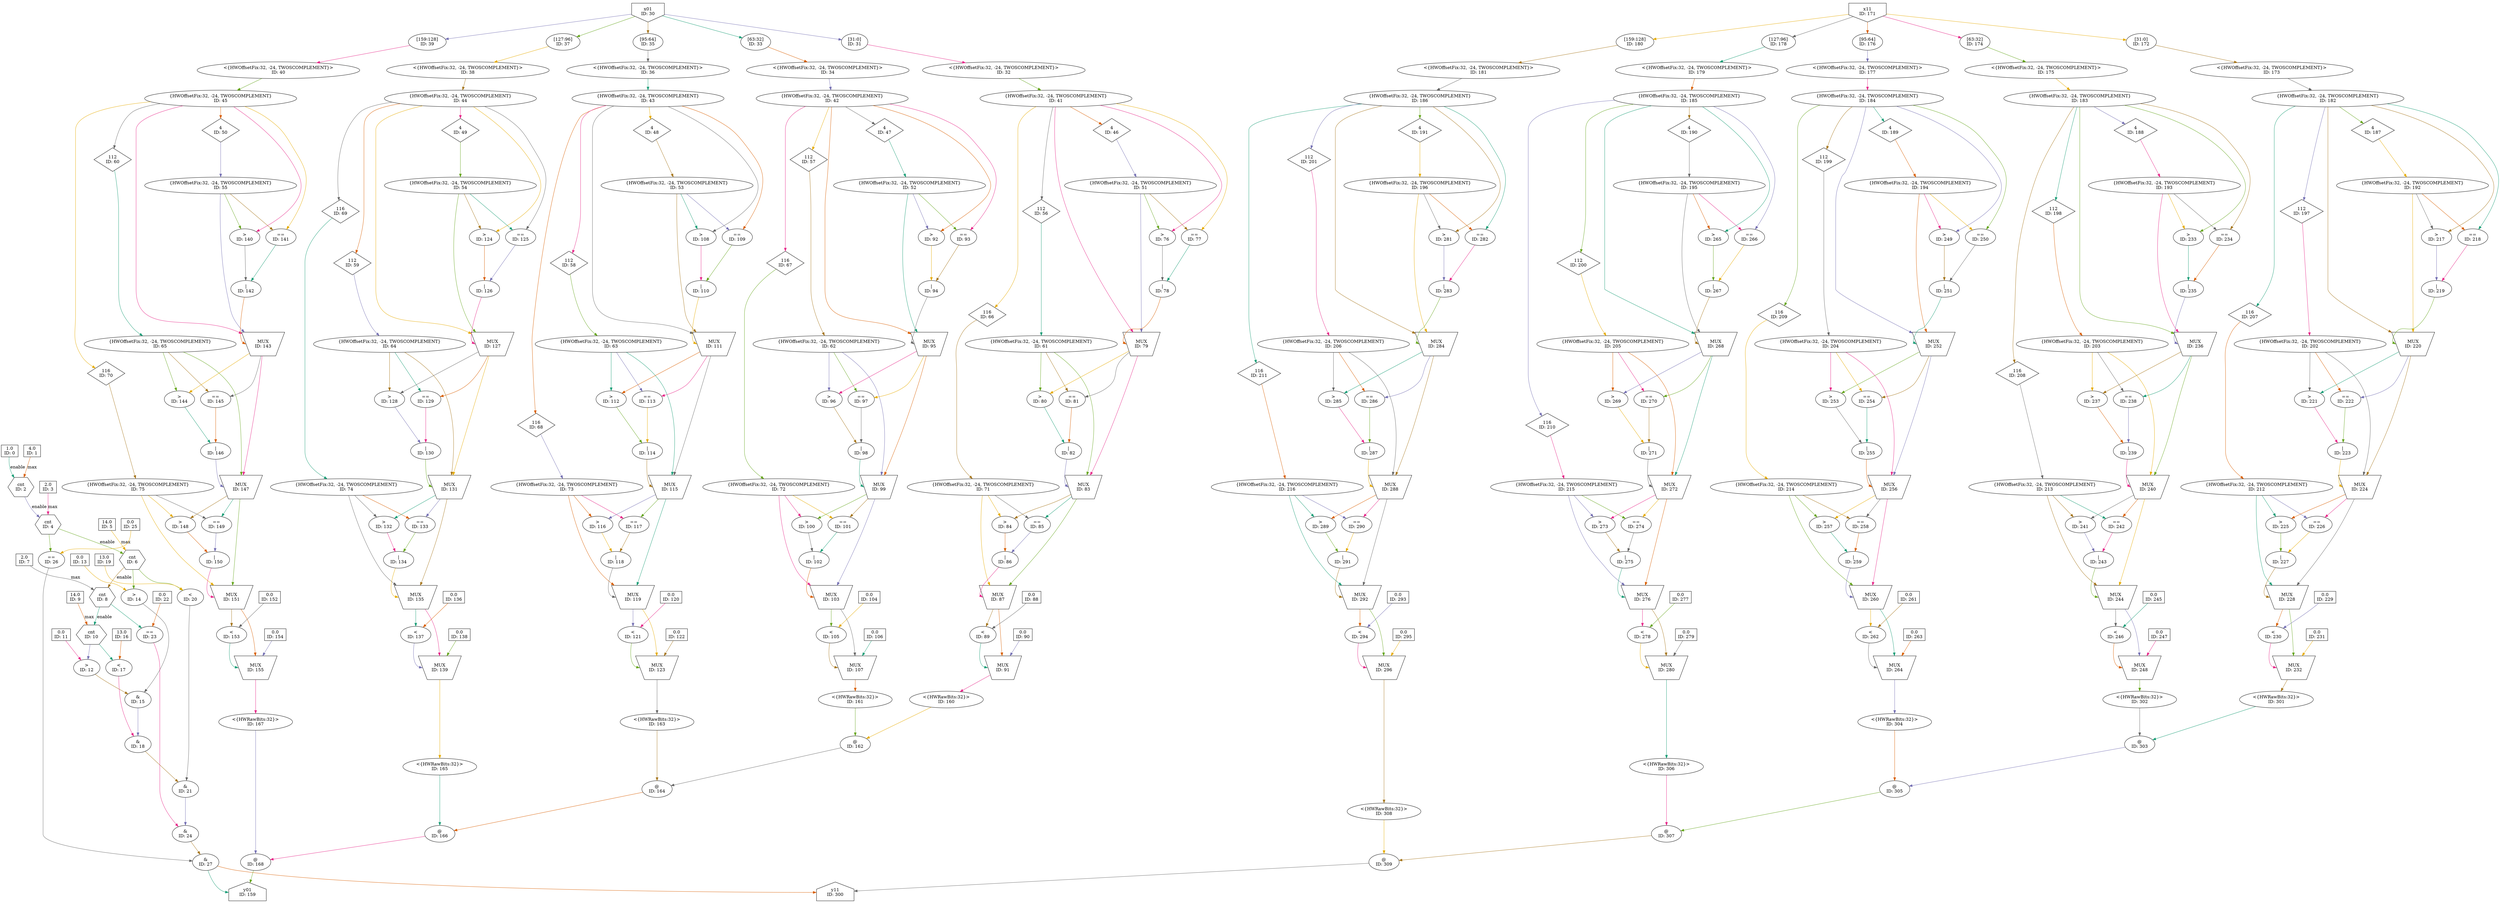 digraph maxpooling00_original{
	NodeConstantDouble0 [shape=box, label="1.0\nID: 0"];
	NodeConstantDouble1 [shape=box, label="4.0\nID: 1"];
	NodeCounterV12 [shape=hexagon, label="cnt\nID: 2"];
	NodeConstantDouble3 [shape=box, label="2.0\nID: 3"];
	NodeCounterV14 [shape=hexagon, label="cnt\nID: 4"];
	NodeConstantDouble5 [shape=box, label="14.0\nID: 5"];
	NodeCounterV16 [shape=hexagon, label="cnt\nID: 6"];
	NodeConstantDouble7 [shape=box, label="2.0\nID: 7"];
	NodeCounterV18 [shape=hexagon, label="cnt\nID: 8"];
	NodeConstantDouble9 [shape=box, label="14.0\nID: 9"];
	NodeCounterV110 [shape=hexagon, label="cnt\nID: 10"];
	NodeConstantDouble11 [shape=box, label="0.0\nID: 11"];
	NodeGt12 [label=">\nID: 12"];
	NodeConstantDouble13 [shape=box, label="0.0\nID: 13"];
	NodeGt14 [label=">\nID: 14"];
	NodeAnd15 [label="&\nID: 15"];
	NodeConstantDouble16 [shape=box, label="13.0\nID: 16"];
	NodeLt17 [label="<\nID: 17"];
	NodeAnd18 [label="&\nID: 18"];
	NodeConstantDouble19 [shape=box, label="13.0\nID: 19"];
	NodeLt20 [label="<\nID: 20"];
	NodeAnd21 [label="&\nID: 21"];
	NodeConstantDouble22 [shape=box, label="0.0\nID: 22"];
	NodeEq23 [label="==\nID: 23"];
	NodeAnd24 [label="&\nID: 24"];
	NodeConstantDouble25 [shape=box, label="0.0\nID: 25"];
	NodeEq26 [label="==\nID: 26"];
	NodeAnd27 [label="&\nID: 27"];
	NodeInput30 [shape=invhouse, label="x01\nID: 30"];
	NodeSlice39 [label="[159:128]\nID: 39"];
	NodeReinterpret40 [label="<{HWOffsetFix:32, -24, TWOSCOMPLEMENT}>\nID: 40"];
	NodeCast45 [label="{HWOffsetFix:32, -24, TWOSCOMPLEMENT}\nID: 45"];
	NodeStreamOffset70 [shape=diamond, label="116\nID: 70"];
	NodeCast75 [label="{HWOffsetFix:32, -24, TWOSCOMPLEMENT}\nID: 75"];
	NodeStreamOffset60 [shape=diamond, label="112\nID: 60"];
	NodeCast65 [label="{HWOffsetFix:32, -24, TWOSCOMPLEMENT}\nID: 65"];
	NodeStreamOffset50 [shape=diamond, label="4\nID: 50"];
	NodeCast55 [label="{HWOffsetFix:32, -24, TWOSCOMPLEMENT}\nID: 55"];
	NodeGt140 [label=">\nID: 140"];
	NodeEq141 [label="==\nID: 141"];
	NodeOr142 [label="|\nID: 142"];
	NodeMux143 [shape=invtrapezium, label="MUX\nID: 143", height=0.5];
	NodeGt144 [label=">\nID: 144"];
	NodeEq145 [label="==\nID: 145"];
	NodeOr146 [label="|\nID: 146"];
	NodeMux147 [shape=invtrapezium, label="MUX\nID: 147", height=0.5];
	NodeGt148 [label=">\nID: 148"];
	NodeEq149 [label="==\nID: 149"];
	NodeOr150 [label="|\nID: 150"];
	NodeMux151 [shape=invtrapezium, label="MUX\nID: 151", height=0.5];
	NodeConstantDouble152 [shape=box, label="0.0\nID: 152"];
	NodeLt153 [label="<\nID: 153"];
	NodeConstantDouble154 [shape=box, label="0.0\nID: 154"];
	NodeMux155 [shape=invtrapezium, label="MUX\nID: 155", height=0.5];
	NodeReinterpret167 [label="<{HWRawBits:32}>\nID: 167"];
	NodeSlice37 [label="[127:96]\nID: 37"];
	NodeReinterpret38 [label="<{HWOffsetFix:32, -24, TWOSCOMPLEMENT}>\nID: 38"];
	NodeCast44 [label="{HWOffsetFix:32, -24, TWOSCOMPLEMENT}\nID: 44"];
	NodeStreamOffset69 [shape=diamond, label="116\nID: 69"];
	NodeCast74 [label="{HWOffsetFix:32, -24, TWOSCOMPLEMENT}\nID: 74"];
	NodeStreamOffset59 [shape=diamond, label="112\nID: 59"];
	NodeCast64 [label="{HWOffsetFix:32, -24, TWOSCOMPLEMENT}\nID: 64"];
	NodeStreamOffset49 [shape=diamond, label="4\nID: 49"];
	NodeCast54 [label="{HWOffsetFix:32, -24, TWOSCOMPLEMENT}\nID: 54"];
	NodeGt124 [label=">\nID: 124"];
	NodeEq125 [label="==\nID: 125"];
	NodeOr126 [label="|\nID: 126"];
	NodeMux127 [shape=invtrapezium, label="MUX\nID: 127", height=0.5];
	NodeGt128 [label=">\nID: 128"];
	NodeEq129 [label="==\nID: 129"];
	NodeOr130 [label="|\nID: 130"];
	NodeMux131 [shape=invtrapezium, label="MUX\nID: 131", height=0.5];
	NodeGt132 [label=">\nID: 132"];
	NodeEq133 [label="==\nID: 133"];
	NodeOr134 [label="|\nID: 134"];
	NodeMux135 [shape=invtrapezium, label="MUX\nID: 135", height=0.5];
	NodeConstantDouble136 [shape=box, label="0.0\nID: 136"];
	NodeLt137 [label="<\nID: 137"];
	NodeConstantDouble138 [shape=box, label="0.0\nID: 138"];
	NodeMux139 [shape=invtrapezium, label="MUX\nID: 139", height=0.5];
	NodeReinterpret165 [label="<{HWRawBits:32}>\nID: 165"];
	NodeSlice35 [label="[95:64]\nID: 35"];
	NodeReinterpret36 [label="<{HWOffsetFix:32, -24, TWOSCOMPLEMENT}>\nID: 36"];
	NodeCast43 [label="{HWOffsetFix:32, -24, TWOSCOMPLEMENT}\nID: 43"];
	NodeStreamOffset68 [shape=diamond, label="116\nID: 68"];
	NodeCast73 [label="{HWOffsetFix:32, -24, TWOSCOMPLEMENT}\nID: 73"];
	NodeStreamOffset58 [shape=diamond, label="112\nID: 58"];
	NodeCast63 [label="{HWOffsetFix:32, -24, TWOSCOMPLEMENT}\nID: 63"];
	NodeStreamOffset48 [shape=diamond, label="4\nID: 48"];
	NodeCast53 [label="{HWOffsetFix:32, -24, TWOSCOMPLEMENT}\nID: 53"];
	NodeGt108 [label=">\nID: 108"];
	NodeEq109 [label="==\nID: 109"];
	NodeOr110 [label="|\nID: 110"];
	NodeMux111 [shape=invtrapezium, label="MUX\nID: 111", height=0.5];
	NodeGt112 [label=">\nID: 112"];
	NodeEq113 [label="==\nID: 113"];
	NodeOr114 [label="|\nID: 114"];
	NodeMux115 [shape=invtrapezium, label="MUX\nID: 115", height=0.5];
	NodeGt116 [label=">\nID: 116"];
	NodeEq117 [label="==\nID: 117"];
	NodeOr118 [label="|\nID: 118"];
	NodeMux119 [shape=invtrapezium, label="MUX\nID: 119", height=0.5];
	NodeConstantDouble120 [shape=box, label="0.0\nID: 120"];
	NodeLt121 [label="<\nID: 121"];
	NodeConstantDouble122 [shape=box, label="0.0\nID: 122"];
	NodeMux123 [shape=invtrapezium, label="MUX\nID: 123", height=0.5];
	NodeReinterpret163 [label="<{HWRawBits:32}>\nID: 163"];
	NodeSlice33 [label="[63:32]\nID: 33"];
	NodeReinterpret34 [label="<{HWOffsetFix:32, -24, TWOSCOMPLEMENT}>\nID: 34"];
	NodeCast42 [label="{HWOffsetFix:32, -24, TWOSCOMPLEMENT}\nID: 42"];
	NodeStreamOffset67 [shape=diamond, label="116\nID: 67"];
	NodeCast72 [label="{HWOffsetFix:32, -24, TWOSCOMPLEMENT}\nID: 72"];
	NodeStreamOffset57 [shape=diamond, label="112\nID: 57"];
	NodeCast62 [label="{HWOffsetFix:32, -24, TWOSCOMPLEMENT}\nID: 62"];
	NodeStreamOffset47 [shape=diamond, label="4\nID: 47"];
	NodeCast52 [label="{HWOffsetFix:32, -24, TWOSCOMPLEMENT}\nID: 52"];
	NodeGt92 [label=">\nID: 92"];
	NodeEq93 [label="==\nID: 93"];
	NodeOr94 [label="|\nID: 94"];
	NodeMux95 [shape=invtrapezium, label="MUX\nID: 95", height=0.5];
	NodeGt96 [label=">\nID: 96"];
	NodeEq97 [label="==\nID: 97"];
	NodeOr98 [label="|\nID: 98"];
	NodeMux99 [shape=invtrapezium, label="MUX\nID: 99", height=0.5];
	NodeGt100 [label=">\nID: 100"];
	NodeEq101 [label="==\nID: 101"];
	NodeOr102 [label="|\nID: 102"];
	NodeMux103 [shape=invtrapezium, label="MUX\nID: 103", height=0.5];
	NodeConstantDouble104 [shape=box, label="0.0\nID: 104"];
	NodeLt105 [label="<\nID: 105"];
	NodeConstantDouble106 [shape=box, label="0.0\nID: 106"];
	NodeMux107 [shape=invtrapezium, label="MUX\nID: 107", height=0.5];
	NodeReinterpret161 [label="<{HWRawBits:32}>\nID: 161"];
	NodeSlice31 [label="[31:0]\nID: 31"];
	NodeReinterpret32 [label="<{HWOffsetFix:32, -24, TWOSCOMPLEMENT}>\nID: 32"];
	NodeCast41 [label="{HWOffsetFix:32, -24, TWOSCOMPLEMENT}\nID: 41"];
	NodeStreamOffset66 [shape=diamond, label="116\nID: 66"];
	NodeCast71 [label="{HWOffsetFix:32, -24, TWOSCOMPLEMENT}\nID: 71"];
	NodeStreamOffset56 [shape=diamond, label="112\nID: 56"];
	NodeCast61 [label="{HWOffsetFix:32, -24, TWOSCOMPLEMENT}\nID: 61"];
	NodeStreamOffset46 [shape=diamond, label="4\nID: 46"];
	NodeCast51 [label="{HWOffsetFix:32, -24, TWOSCOMPLEMENT}\nID: 51"];
	NodeGt76 [label=">\nID: 76"];
	NodeEq77 [label="==\nID: 77"];
	NodeOr78 [label="|\nID: 78"];
	NodeMux79 [shape=invtrapezium, label="MUX\nID: 79", height=0.5];
	NodeGt80 [label=">\nID: 80"];
	NodeEq81 [label="==\nID: 81"];
	NodeOr82 [label="|\nID: 82"];
	NodeMux83 [shape=invtrapezium, label="MUX\nID: 83", height=0.5];
	NodeGt84 [label=">\nID: 84"];
	NodeEq85 [label="==\nID: 85"];
	NodeOr86 [label="|\nID: 86"];
	NodeMux87 [shape=invtrapezium, label="MUX\nID: 87", height=0.5];
	NodeConstantDouble88 [shape=box, label="0.0\nID: 88"];
	NodeLt89 [label="<\nID: 89"];
	NodeConstantDouble90 [shape=box, label="0.0\nID: 90"];
	NodeMux91 [shape=invtrapezium, label="MUX\nID: 91", height=0.5];
	NodeReinterpret160 [label="<{HWRawBits:32}>\nID: 160"];
	NodeCat162 [label="@\nID: 162"];
	NodeCat164 [label="@\nID: 164"];
	NodeCat166 [label="@\nID: 166"];
	NodeCat168 [label="@\nID: 168"];
	NodeOutput159 [shape=house, label="y01\nID: 159"];
	NodeInput171 [shape=invhouse, label="x11\nID: 171"];
	NodeSlice180 [label="[159:128]\nID: 180"];
	NodeReinterpret181 [label="<{HWOffsetFix:32, -24, TWOSCOMPLEMENT}>\nID: 181"];
	NodeCast186 [label="{HWOffsetFix:32, -24, TWOSCOMPLEMENT}\nID: 186"];
	NodeStreamOffset211 [shape=diamond, label="116\nID: 211"];
	NodeCast216 [label="{HWOffsetFix:32, -24, TWOSCOMPLEMENT}\nID: 216"];
	NodeStreamOffset201 [shape=diamond, label="112\nID: 201"];
	NodeCast206 [label="{HWOffsetFix:32, -24, TWOSCOMPLEMENT}\nID: 206"];
	NodeStreamOffset191 [shape=diamond, label="4\nID: 191"];
	NodeCast196 [label="{HWOffsetFix:32, -24, TWOSCOMPLEMENT}\nID: 196"];
	NodeGt281 [label=">\nID: 281"];
	NodeEq282 [label="==\nID: 282"];
	NodeOr283 [label="|\nID: 283"];
	NodeMux284 [shape=invtrapezium, label="MUX\nID: 284", height=0.5];
	NodeGt285 [label=">\nID: 285"];
	NodeEq286 [label="==\nID: 286"];
	NodeOr287 [label="|\nID: 287"];
	NodeMux288 [shape=invtrapezium, label="MUX\nID: 288", height=0.5];
	NodeGt289 [label=">\nID: 289"];
	NodeEq290 [label="==\nID: 290"];
	NodeOr291 [label="|\nID: 291"];
	NodeMux292 [shape=invtrapezium, label="MUX\nID: 292", height=0.5];
	NodeConstantDouble293 [shape=box, label="0.0\nID: 293"];
	NodeLt294 [label="<\nID: 294"];
	NodeConstantDouble295 [shape=box, label="0.0\nID: 295"];
	NodeMux296 [shape=invtrapezium, label="MUX\nID: 296", height=0.5];
	NodeReinterpret308 [label="<{HWRawBits:32}>\nID: 308"];
	NodeSlice178 [label="[127:96]\nID: 178"];
	NodeReinterpret179 [label="<{HWOffsetFix:32, -24, TWOSCOMPLEMENT}>\nID: 179"];
	NodeCast185 [label="{HWOffsetFix:32, -24, TWOSCOMPLEMENT}\nID: 185"];
	NodeStreamOffset210 [shape=diamond, label="116\nID: 210"];
	NodeCast215 [label="{HWOffsetFix:32, -24, TWOSCOMPLEMENT}\nID: 215"];
	NodeStreamOffset200 [shape=diamond, label="112\nID: 200"];
	NodeCast205 [label="{HWOffsetFix:32, -24, TWOSCOMPLEMENT}\nID: 205"];
	NodeStreamOffset190 [shape=diamond, label="4\nID: 190"];
	NodeCast195 [label="{HWOffsetFix:32, -24, TWOSCOMPLEMENT}\nID: 195"];
	NodeGt265 [label=">\nID: 265"];
	NodeEq266 [label="==\nID: 266"];
	NodeOr267 [label="|\nID: 267"];
	NodeMux268 [shape=invtrapezium, label="MUX\nID: 268", height=0.5];
	NodeGt269 [label=">\nID: 269"];
	NodeEq270 [label="==\nID: 270"];
	NodeOr271 [label="|\nID: 271"];
	NodeMux272 [shape=invtrapezium, label="MUX\nID: 272", height=0.5];
	NodeGt273 [label=">\nID: 273"];
	NodeEq274 [label="==\nID: 274"];
	NodeOr275 [label="|\nID: 275"];
	NodeMux276 [shape=invtrapezium, label="MUX\nID: 276", height=0.5];
	NodeConstantDouble277 [shape=box, label="0.0\nID: 277"];
	NodeLt278 [label="<\nID: 278"];
	NodeConstantDouble279 [shape=box, label="0.0\nID: 279"];
	NodeMux280 [shape=invtrapezium, label="MUX\nID: 280", height=0.5];
	NodeReinterpret306 [label="<{HWRawBits:32}>\nID: 306"];
	NodeSlice176 [label="[95:64]\nID: 176"];
	NodeReinterpret177 [label="<{HWOffsetFix:32, -24, TWOSCOMPLEMENT}>\nID: 177"];
	NodeCast184 [label="{HWOffsetFix:32, -24, TWOSCOMPLEMENT}\nID: 184"];
	NodeStreamOffset209 [shape=diamond, label="116\nID: 209"];
	NodeCast214 [label="{HWOffsetFix:32, -24, TWOSCOMPLEMENT}\nID: 214"];
	NodeStreamOffset199 [shape=diamond, label="112\nID: 199"];
	NodeCast204 [label="{HWOffsetFix:32, -24, TWOSCOMPLEMENT}\nID: 204"];
	NodeStreamOffset189 [shape=diamond, label="4\nID: 189"];
	NodeCast194 [label="{HWOffsetFix:32, -24, TWOSCOMPLEMENT}\nID: 194"];
	NodeGt249 [label=">\nID: 249"];
	NodeEq250 [label="==\nID: 250"];
	NodeOr251 [label="|\nID: 251"];
	NodeMux252 [shape=invtrapezium, label="MUX\nID: 252", height=0.5];
	NodeGt253 [label=">\nID: 253"];
	NodeEq254 [label="==\nID: 254"];
	NodeOr255 [label="|\nID: 255"];
	NodeMux256 [shape=invtrapezium, label="MUX\nID: 256", height=0.5];
	NodeGt257 [label=">\nID: 257"];
	NodeEq258 [label="==\nID: 258"];
	NodeOr259 [label="|\nID: 259"];
	NodeMux260 [shape=invtrapezium, label="MUX\nID: 260", height=0.5];
	NodeConstantDouble261 [shape=box, label="0.0\nID: 261"];
	NodeLt262 [label="<\nID: 262"];
	NodeConstantDouble263 [shape=box, label="0.0\nID: 263"];
	NodeMux264 [shape=invtrapezium, label="MUX\nID: 264", height=0.5];
	NodeReinterpret304 [label="<{HWRawBits:32}>\nID: 304"];
	NodeSlice174 [label="[63:32]\nID: 174"];
	NodeReinterpret175 [label="<{HWOffsetFix:32, -24, TWOSCOMPLEMENT}>\nID: 175"];
	NodeCast183 [label="{HWOffsetFix:32, -24, TWOSCOMPLEMENT}\nID: 183"];
	NodeStreamOffset208 [shape=diamond, label="116\nID: 208"];
	NodeCast213 [label="{HWOffsetFix:32, -24, TWOSCOMPLEMENT}\nID: 213"];
	NodeStreamOffset198 [shape=diamond, label="112\nID: 198"];
	NodeCast203 [label="{HWOffsetFix:32, -24, TWOSCOMPLEMENT}\nID: 203"];
	NodeStreamOffset188 [shape=diamond, label="4\nID: 188"];
	NodeCast193 [label="{HWOffsetFix:32, -24, TWOSCOMPLEMENT}\nID: 193"];
	NodeGt233 [label=">\nID: 233"];
	NodeEq234 [label="==\nID: 234"];
	NodeOr235 [label="|\nID: 235"];
	NodeMux236 [shape=invtrapezium, label="MUX\nID: 236", height=0.5];
	NodeGt237 [label=">\nID: 237"];
	NodeEq238 [label="==\nID: 238"];
	NodeOr239 [label="|\nID: 239"];
	NodeMux240 [shape=invtrapezium, label="MUX\nID: 240", height=0.5];
	NodeGt241 [label=">\nID: 241"];
	NodeEq242 [label="==\nID: 242"];
	NodeOr243 [label="|\nID: 243"];
	NodeMux244 [shape=invtrapezium, label="MUX\nID: 244", height=0.5];
	NodeConstantDouble245 [shape=box, label="0.0\nID: 245"];
	NodeLt246 [label="<\nID: 246"];
	NodeConstantDouble247 [shape=box, label="0.0\nID: 247"];
	NodeMux248 [shape=invtrapezium, label="MUX\nID: 248", height=0.5];
	NodeReinterpret302 [label="<{HWRawBits:32}>\nID: 302"];
	NodeSlice172 [label="[31:0]\nID: 172"];
	NodeReinterpret173 [label="<{HWOffsetFix:32, -24, TWOSCOMPLEMENT}>\nID: 173"];
	NodeCast182 [label="{HWOffsetFix:32, -24, TWOSCOMPLEMENT}\nID: 182"];
	NodeStreamOffset207 [shape=diamond, label="116\nID: 207"];
	NodeCast212 [label="{HWOffsetFix:32, -24, TWOSCOMPLEMENT}\nID: 212"];
	NodeStreamOffset197 [shape=diamond, label="112\nID: 197"];
	NodeCast202 [label="{HWOffsetFix:32, -24, TWOSCOMPLEMENT}\nID: 202"];
	NodeStreamOffset187 [shape=diamond, label="4\nID: 187"];
	NodeCast192 [label="{HWOffsetFix:32, -24, TWOSCOMPLEMENT}\nID: 192"];
	NodeGt217 [label=">\nID: 217"];
	NodeEq218 [label="==\nID: 218"];
	NodeOr219 [label="|\nID: 219"];
	NodeMux220 [shape=invtrapezium, label="MUX\nID: 220", height=0.5];
	NodeGt221 [label=">\nID: 221"];
	NodeEq222 [label="==\nID: 222"];
	NodeOr223 [label="|\nID: 223"];
	NodeMux224 [shape=invtrapezium, label="MUX\nID: 224", height=0.5];
	NodeGt225 [label=">\nID: 225"];
	NodeEq226 [label="==\nID: 226"];
	NodeOr227 [label="|\nID: 227"];
	NodeMux228 [shape=invtrapezium, label="MUX\nID: 228", height=0.5];
	NodeConstantDouble229 [shape=box, label="0.0\nID: 229"];
	NodeLt230 [label="<\nID: 230"];
	NodeConstantDouble231 [shape=box, label="0.0\nID: 231"];
	NodeMux232 [shape=invtrapezium, label="MUX\nID: 232", height=0.5];
	NodeReinterpret301 [label="<{HWRawBits:32}>\nID: 301"];
	NodeCat303 [label="@\nID: 303"];
	NodeCat305 [label="@\nID: 305"];
	NodeCat307 [label="@\nID: 307"];
	NodeCat309 [label="@\nID: 309"];
	NodeOutput300 [shape=house, label="y11\nID: 300"];
	NodeConstantDouble0 -> NodeCounterV12[label="enable" color="/dark28/1" photon_data="EDGE,SrcNode:0,SrcNodePort:value"];
	NodeConstantDouble1 -> NodeCounterV12[label="max" color="/dark28/2" photon_data="EDGE,SrcNode:1,SrcNodePort:value"];
	NodeCounterV12 -> NodeCounterV14[label="enable" color="/dark28/3" photon_data="EDGE,SrcNode:2,SrcNodePort:wrap"];
	NodeConstantDouble3 -> NodeCounterV14[label="max" color="/dark28/4" photon_data="EDGE,SrcNode:3,SrcNodePort:value"];
	NodeCounterV14 -> NodeCounterV16[label="enable" color="/dark28/5" photon_data="EDGE,SrcNode:4,SrcNodePort:wrap"];
	NodeConstantDouble5 -> NodeCounterV16[label="max" color="/dark28/6" photon_data="EDGE,SrcNode:5,SrcNodePort:value"];
	NodeCounterV16 -> NodeCounterV18[label="enable" color="/dark28/7" photon_data="EDGE,SrcNode:6,SrcNodePort:wrap"];
	NodeConstantDouble7 -> NodeCounterV18[label="max" color="/dark28/8" photon_data="EDGE,SrcNode:7,SrcNodePort:value"];
	NodeCounterV18 -> NodeCounterV110[label="enable" color="/dark28/1" photon_data="EDGE,SrcNode:8,SrcNodePort:wrap"];
	NodeConstantDouble9 -> NodeCounterV110[label="max" color="/dark28/2" photon_data="EDGE,SrcNode:9,SrcNodePort:value"];
	NodeCounterV110 -> NodeGt12[color="/dark28/3" photon_data="EDGE,SrcNode:10,SrcNodePort:count"];
	NodeConstantDouble11 -> NodeGt12[color="/dark28/4" photon_data="EDGE,SrcNode:11,SrcNodePort:value"];
	NodeCounterV16 -> NodeGt14[color="/dark28/5" photon_data="EDGE,SrcNode:6,SrcNodePort:count"];
	NodeConstantDouble13 -> NodeGt14[color="/dark28/6" photon_data="EDGE,SrcNode:13,SrcNodePort:value"];
	NodeGt12 -> NodeAnd15[color="/dark28/7" photon_data="EDGE,SrcNode:12,SrcNodePort:result"];
	NodeGt14 -> NodeAnd15[color="/dark28/8" photon_data="EDGE,SrcNode:14,SrcNodePort:result"];
	NodeCounterV110 -> NodeLt17[color="/dark28/1" photon_data="EDGE,SrcNode:10,SrcNodePort:count"];
	NodeConstantDouble16 -> NodeLt17[color="/dark28/2" photon_data="EDGE,SrcNode:16,SrcNodePort:value"];
	NodeAnd15 -> NodeAnd18[color="/dark28/3" photon_data="EDGE,SrcNode:15,SrcNodePort:result"];
	NodeLt17 -> NodeAnd18[color="/dark28/4" photon_data="EDGE,SrcNode:17,SrcNodePort:result"];
	NodeCounterV16 -> NodeLt20[color="/dark28/5" photon_data="EDGE,SrcNode:6,SrcNodePort:count"];
	NodeConstantDouble19 -> NodeLt20[color="/dark28/6" photon_data="EDGE,SrcNode:19,SrcNodePort:value"];
	NodeAnd18 -> NodeAnd21[color="/dark28/7" photon_data="EDGE,SrcNode:18,SrcNodePort:result"];
	NodeLt20 -> NodeAnd21[color="/dark28/8" photon_data="EDGE,SrcNode:20,SrcNodePort:result"];
	NodeCounterV18 -> NodeEq23[color="/dark28/1" photon_data="EDGE,SrcNode:8,SrcNodePort:count"];
	NodeConstantDouble22 -> NodeEq23[color="/dark28/2" photon_data="EDGE,SrcNode:22,SrcNodePort:value"];
	NodeAnd21 -> NodeAnd24[color="/dark28/3" photon_data="EDGE,SrcNode:21,SrcNodePort:result"];
	NodeEq23 -> NodeAnd24[color="/dark28/4" photon_data="EDGE,SrcNode:23,SrcNodePort:result"];
	NodeCounterV14 -> NodeEq26[color="/dark28/5" photon_data="EDGE,SrcNode:4,SrcNodePort:count"];
	NodeConstantDouble25 -> NodeEq26[color="/dark28/6" photon_data="EDGE,SrcNode:25,SrcNodePort:value"];
	NodeAnd24 -> NodeAnd27[color="/dark28/7" photon_data="EDGE,SrcNode:24,SrcNodePort:result"];
	NodeEq26 -> NodeAnd27[color="/dark28/8" photon_data="EDGE,SrcNode:26,SrcNodePort:result"];
	NodeAnd27 -> NodeOutput159[headport="w" color="/dark28/1" ];
	NodeAnd27 -> NodeOutput300[headport="w" color="/dark28/2" ];
	NodeInput30 -> NodeSlice39[color="/dark28/3" photon_data="EDGE,SrcNode:30,SrcNodePort:data"];
	NodeSlice39 -> NodeReinterpret40[color="/dark28/4" photon_data="EDGE,SrcNode:39,SrcNodePort:result"];
	NodeReinterpret40 -> NodeCast45[color="/dark28/5" photon_data="EDGE,SrcNode:40,SrcNodePort:output"];
	NodeCast45 -> NodeStreamOffset70[color="/dark28/6" photon_data="EDGE,SrcNode:45,SrcNodePort:o"];
	NodeStreamOffset70 -> NodeCast75[color="/dark28/7" photon_data="EDGE,SrcNode:70,SrcNodePort:output"];
	NodeCast45 -> NodeStreamOffset60[color="/dark28/8" photon_data="EDGE,SrcNode:45,SrcNodePort:o"];
	NodeStreamOffset60 -> NodeCast65[color="/dark28/1" photon_data="EDGE,SrcNode:60,SrcNodePort:output"];
	NodeCast45 -> NodeStreamOffset50[color="/dark28/2" photon_data="EDGE,SrcNode:45,SrcNodePort:o"];
	NodeStreamOffset50 -> NodeCast55[color="/dark28/3" photon_data="EDGE,SrcNode:50,SrcNodePort:output"];
	NodeCast45 -> NodeGt140[color="/dark28/4" photon_data="EDGE,SrcNode:45,SrcNodePort:o"];
	NodeCast55 -> NodeGt140[color="/dark28/5" photon_data="EDGE,SrcNode:55,SrcNodePort:o"];
	NodeCast45 -> NodeEq141[color="/dark28/6" photon_data="EDGE,SrcNode:45,SrcNodePort:o"];
	NodeCast55 -> NodeEq141[color="/dark28/7" photon_data="EDGE,SrcNode:55,SrcNodePort:o"];
	NodeGt140 -> NodeOr142[color="/dark28/8" photon_data="EDGE,SrcNode:140,SrcNodePort:result"];
	NodeEq141 -> NodeOr142[color="/dark28/1" photon_data="EDGE,SrcNode:141,SrcNodePort:result"];
	NodeOr142 -> NodeMux143[headport="w" color="/dark28/2" photon_data="EDGE,SrcNode:142,SrcNodePort:result"];
	NodeCast55 -> NodeMux143[color="/dark28/3" photon_data="EDGE,SrcNode:55,SrcNodePort:o"];
	NodeCast45 -> NodeMux143[color="/dark28/4" photon_data="EDGE,SrcNode:45,SrcNodePort:o"];
	NodeCast65 -> NodeGt144[color="/dark28/5" photon_data="EDGE,SrcNode:65,SrcNodePort:o"];
	NodeMux143 -> NodeGt144[color="/dark28/6" photon_data="EDGE,SrcNode:143,SrcNodePort:result"];
	NodeCast65 -> NodeEq145[color="/dark28/7" photon_data="EDGE,SrcNode:65,SrcNodePort:o"];
	NodeMux143 -> NodeEq145[color="/dark28/8" photon_data="EDGE,SrcNode:143,SrcNodePort:result"];
	NodeGt144 -> NodeOr146[color="/dark28/1" photon_data="EDGE,SrcNode:144,SrcNodePort:result"];
	NodeEq145 -> NodeOr146[color="/dark28/2" photon_data="EDGE,SrcNode:145,SrcNodePort:result"];
	NodeOr146 -> NodeMux147[headport="w" color="/dark28/3" photon_data="EDGE,SrcNode:146,SrcNodePort:result"];
	NodeMux143 -> NodeMux147[color="/dark28/4" photon_data="EDGE,SrcNode:143,SrcNodePort:result"];
	NodeCast65 -> NodeMux147[color="/dark28/5" photon_data="EDGE,SrcNode:65,SrcNodePort:o"];
	NodeCast75 -> NodeGt148[color="/dark28/6" photon_data="EDGE,SrcNode:75,SrcNodePort:o"];
	NodeMux147 -> NodeGt148[color="/dark28/7" photon_data="EDGE,SrcNode:147,SrcNodePort:result"];
	NodeCast75 -> NodeEq149[color="/dark28/8" photon_data="EDGE,SrcNode:75,SrcNodePort:o"];
	NodeMux147 -> NodeEq149[color="/dark28/1" photon_data="EDGE,SrcNode:147,SrcNodePort:result"];
	NodeGt148 -> NodeOr150[color="/dark28/2" photon_data="EDGE,SrcNode:148,SrcNodePort:result"];
	NodeEq149 -> NodeOr150[color="/dark28/3" photon_data="EDGE,SrcNode:149,SrcNodePort:result"];
	NodeOr150 -> NodeMux151[headport="w" color="/dark28/4" photon_data="EDGE,SrcNode:150,SrcNodePort:result"];
	NodeMux147 -> NodeMux151[color="/dark28/5" photon_data="EDGE,SrcNode:147,SrcNodePort:result"];
	NodeCast75 -> NodeMux151[color="/dark28/6" photon_data="EDGE,SrcNode:75,SrcNodePort:o"];
	NodeMux151 -> NodeLt153[color="/dark28/7" photon_data="EDGE,SrcNode:151,SrcNodePort:result"];
	NodeConstantDouble152 -> NodeLt153[color="/dark28/8" photon_data="EDGE,SrcNode:152,SrcNodePort:value"];
	NodeLt153 -> NodeMux155[headport="w" color="/dark28/1" photon_data="EDGE,SrcNode:153,SrcNodePort:result"];
	NodeMux151 -> NodeMux155[color="/dark28/2" photon_data="EDGE,SrcNode:151,SrcNodePort:result"];
	NodeConstantDouble154 -> NodeMux155[color="/dark28/3" photon_data="EDGE,SrcNode:154,SrcNodePort:value"];
	NodeMux155 -> NodeReinterpret167[color="/dark28/4" photon_data="EDGE,SrcNode:155,SrcNodePort:result"];
	NodeInput30 -> NodeSlice37[color="/dark28/5" photon_data="EDGE,SrcNode:30,SrcNodePort:data"];
	NodeSlice37 -> NodeReinterpret38[color="/dark28/6" photon_data="EDGE,SrcNode:37,SrcNodePort:result"];
	NodeReinterpret38 -> NodeCast44[color="/dark28/7" photon_data="EDGE,SrcNode:38,SrcNodePort:output"];
	NodeCast44 -> NodeStreamOffset69[color="/dark28/8" photon_data="EDGE,SrcNode:44,SrcNodePort:o"];
	NodeStreamOffset69 -> NodeCast74[color="/dark28/1" photon_data="EDGE,SrcNode:69,SrcNodePort:output"];
	NodeCast44 -> NodeStreamOffset59[color="/dark28/2" photon_data="EDGE,SrcNode:44,SrcNodePort:o"];
	NodeStreamOffset59 -> NodeCast64[color="/dark28/3" photon_data="EDGE,SrcNode:59,SrcNodePort:output"];
	NodeCast44 -> NodeStreamOffset49[color="/dark28/4" photon_data="EDGE,SrcNode:44,SrcNodePort:o"];
	NodeStreamOffset49 -> NodeCast54[color="/dark28/5" photon_data="EDGE,SrcNode:49,SrcNodePort:output"];
	NodeCast44 -> NodeGt124[color="/dark28/6" photon_data="EDGE,SrcNode:44,SrcNodePort:o"];
	NodeCast54 -> NodeGt124[color="/dark28/7" photon_data="EDGE,SrcNode:54,SrcNodePort:o"];
	NodeCast44 -> NodeEq125[color="/dark28/8" photon_data="EDGE,SrcNode:44,SrcNodePort:o"];
	NodeCast54 -> NodeEq125[color="/dark28/1" photon_data="EDGE,SrcNode:54,SrcNodePort:o"];
	NodeGt124 -> NodeOr126[color="/dark28/2" photon_data="EDGE,SrcNode:124,SrcNodePort:result"];
	NodeEq125 -> NodeOr126[color="/dark28/3" photon_data="EDGE,SrcNode:125,SrcNodePort:result"];
	NodeOr126 -> NodeMux127[headport="w" color="/dark28/4" photon_data="EDGE,SrcNode:126,SrcNodePort:result"];
	NodeCast54 -> NodeMux127[color="/dark28/5" photon_data="EDGE,SrcNode:54,SrcNodePort:o"];
	NodeCast44 -> NodeMux127[color="/dark28/6" photon_data="EDGE,SrcNode:44,SrcNodePort:o"];
	NodeCast64 -> NodeGt128[color="/dark28/7" photon_data="EDGE,SrcNode:64,SrcNodePort:o"];
	NodeMux127 -> NodeGt128[color="/dark28/8" photon_data="EDGE,SrcNode:127,SrcNodePort:result"];
	NodeCast64 -> NodeEq129[color="/dark28/1" photon_data="EDGE,SrcNode:64,SrcNodePort:o"];
	NodeMux127 -> NodeEq129[color="/dark28/2" photon_data="EDGE,SrcNode:127,SrcNodePort:result"];
	NodeGt128 -> NodeOr130[color="/dark28/3" photon_data="EDGE,SrcNode:128,SrcNodePort:result"];
	NodeEq129 -> NodeOr130[color="/dark28/4" photon_data="EDGE,SrcNode:129,SrcNodePort:result"];
	NodeOr130 -> NodeMux131[headport="w" color="/dark28/5" photon_data="EDGE,SrcNode:130,SrcNodePort:result"];
	NodeMux127 -> NodeMux131[color="/dark28/6" photon_data="EDGE,SrcNode:127,SrcNodePort:result"];
	NodeCast64 -> NodeMux131[color="/dark28/7" photon_data="EDGE,SrcNode:64,SrcNodePort:o"];
	NodeCast74 -> NodeGt132[color="/dark28/8" photon_data="EDGE,SrcNode:74,SrcNodePort:o"];
	NodeMux131 -> NodeGt132[color="/dark28/1" photon_data="EDGE,SrcNode:131,SrcNodePort:result"];
	NodeCast74 -> NodeEq133[color="/dark28/2" photon_data="EDGE,SrcNode:74,SrcNodePort:o"];
	NodeMux131 -> NodeEq133[color="/dark28/3" photon_data="EDGE,SrcNode:131,SrcNodePort:result"];
	NodeGt132 -> NodeOr134[color="/dark28/4" photon_data="EDGE,SrcNode:132,SrcNodePort:result"];
	NodeEq133 -> NodeOr134[color="/dark28/5" photon_data="EDGE,SrcNode:133,SrcNodePort:result"];
	NodeOr134 -> NodeMux135[headport="w" color="/dark28/6" photon_data="EDGE,SrcNode:134,SrcNodePort:result"];
	NodeMux131 -> NodeMux135[color="/dark28/7" photon_data="EDGE,SrcNode:131,SrcNodePort:result"];
	NodeCast74 -> NodeMux135[color="/dark28/8" photon_data="EDGE,SrcNode:74,SrcNodePort:o"];
	NodeMux135 -> NodeLt137[color="/dark28/1" photon_data="EDGE,SrcNode:135,SrcNodePort:result"];
	NodeConstantDouble136 -> NodeLt137[color="/dark28/2" photon_data="EDGE,SrcNode:136,SrcNodePort:value"];
	NodeLt137 -> NodeMux139[headport="w" color="/dark28/3" photon_data="EDGE,SrcNode:137,SrcNodePort:result"];
	NodeMux135 -> NodeMux139[color="/dark28/4" photon_data="EDGE,SrcNode:135,SrcNodePort:result"];
	NodeConstantDouble138 -> NodeMux139[color="/dark28/5" photon_data="EDGE,SrcNode:138,SrcNodePort:value"];
	NodeMux139 -> NodeReinterpret165[color="/dark28/6" photon_data="EDGE,SrcNode:139,SrcNodePort:result"];
	NodeInput30 -> NodeSlice35[color="/dark28/7" photon_data="EDGE,SrcNode:30,SrcNodePort:data"];
	NodeSlice35 -> NodeReinterpret36[color="/dark28/8" photon_data="EDGE,SrcNode:35,SrcNodePort:result"];
	NodeReinterpret36 -> NodeCast43[color="/dark28/1" photon_data="EDGE,SrcNode:36,SrcNodePort:output"];
	NodeCast43 -> NodeStreamOffset68[color="/dark28/2" photon_data="EDGE,SrcNode:43,SrcNodePort:o"];
	NodeStreamOffset68 -> NodeCast73[color="/dark28/3" photon_data="EDGE,SrcNode:68,SrcNodePort:output"];
	NodeCast43 -> NodeStreamOffset58[color="/dark28/4" photon_data="EDGE,SrcNode:43,SrcNodePort:o"];
	NodeStreamOffset58 -> NodeCast63[color="/dark28/5" photon_data="EDGE,SrcNode:58,SrcNodePort:output"];
	NodeCast43 -> NodeStreamOffset48[color="/dark28/6" photon_data="EDGE,SrcNode:43,SrcNodePort:o"];
	NodeStreamOffset48 -> NodeCast53[color="/dark28/7" photon_data="EDGE,SrcNode:48,SrcNodePort:output"];
	NodeCast43 -> NodeGt108[color="/dark28/8" photon_data="EDGE,SrcNode:43,SrcNodePort:o"];
	NodeCast53 -> NodeGt108[color="/dark28/1" photon_data="EDGE,SrcNode:53,SrcNodePort:o"];
	NodeCast43 -> NodeEq109[color="/dark28/2" photon_data="EDGE,SrcNode:43,SrcNodePort:o"];
	NodeCast53 -> NodeEq109[color="/dark28/3" photon_data="EDGE,SrcNode:53,SrcNodePort:o"];
	NodeGt108 -> NodeOr110[color="/dark28/4" photon_data="EDGE,SrcNode:108,SrcNodePort:result"];
	NodeEq109 -> NodeOr110[color="/dark28/5" photon_data="EDGE,SrcNode:109,SrcNodePort:result"];
	NodeOr110 -> NodeMux111[headport="w" color="/dark28/6" photon_data="EDGE,SrcNode:110,SrcNodePort:result"];
	NodeCast53 -> NodeMux111[color="/dark28/7" photon_data="EDGE,SrcNode:53,SrcNodePort:o"];
	NodeCast43 -> NodeMux111[color="/dark28/8" photon_data="EDGE,SrcNode:43,SrcNodePort:o"];
	NodeCast63 -> NodeGt112[color="/dark28/1" photon_data="EDGE,SrcNode:63,SrcNodePort:o"];
	NodeMux111 -> NodeGt112[color="/dark28/2" photon_data="EDGE,SrcNode:111,SrcNodePort:result"];
	NodeCast63 -> NodeEq113[color="/dark28/3" photon_data="EDGE,SrcNode:63,SrcNodePort:o"];
	NodeMux111 -> NodeEq113[color="/dark28/4" photon_data="EDGE,SrcNode:111,SrcNodePort:result"];
	NodeGt112 -> NodeOr114[color="/dark28/5" photon_data="EDGE,SrcNode:112,SrcNodePort:result"];
	NodeEq113 -> NodeOr114[color="/dark28/6" photon_data="EDGE,SrcNode:113,SrcNodePort:result"];
	NodeOr114 -> NodeMux115[headport="w" color="/dark28/7" photon_data="EDGE,SrcNode:114,SrcNodePort:result"];
	NodeMux111 -> NodeMux115[color="/dark28/8" photon_data="EDGE,SrcNode:111,SrcNodePort:result"];
	NodeCast63 -> NodeMux115[color="/dark28/1" photon_data="EDGE,SrcNode:63,SrcNodePort:o"];
	NodeCast73 -> NodeGt116[color="/dark28/2" photon_data="EDGE,SrcNode:73,SrcNodePort:o"];
	NodeMux115 -> NodeGt116[color="/dark28/3" photon_data="EDGE,SrcNode:115,SrcNodePort:result"];
	NodeCast73 -> NodeEq117[color="/dark28/4" photon_data="EDGE,SrcNode:73,SrcNodePort:o"];
	NodeMux115 -> NodeEq117[color="/dark28/5" photon_data="EDGE,SrcNode:115,SrcNodePort:result"];
	NodeGt116 -> NodeOr118[color="/dark28/6" photon_data="EDGE,SrcNode:116,SrcNodePort:result"];
	NodeEq117 -> NodeOr118[color="/dark28/7" photon_data="EDGE,SrcNode:117,SrcNodePort:result"];
	NodeOr118 -> NodeMux119[headport="w" color="/dark28/8" photon_data="EDGE,SrcNode:118,SrcNodePort:result"];
	NodeMux115 -> NodeMux119[color="/dark28/1" photon_data="EDGE,SrcNode:115,SrcNodePort:result"];
	NodeCast73 -> NodeMux119[color="/dark28/2" photon_data="EDGE,SrcNode:73,SrcNodePort:o"];
	NodeMux119 -> NodeLt121[color="/dark28/3" photon_data="EDGE,SrcNode:119,SrcNodePort:result"];
	NodeConstantDouble120 -> NodeLt121[color="/dark28/4" photon_data="EDGE,SrcNode:120,SrcNodePort:value"];
	NodeLt121 -> NodeMux123[headport="w" color="/dark28/5" photon_data="EDGE,SrcNode:121,SrcNodePort:result"];
	NodeMux119 -> NodeMux123[color="/dark28/6" photon_data="EDGE,SrcNode:119,SrcNodePort:result"];
	NodeConstantDouble122 -> NodeMux123[color="/dark28/7" photon_data="EDGE,SrcNode:122,SrcNodePort:value"];
	NodeMux123 -> NodeReinterpret163[color="/dark28/8" photon_data="EDGE,SrcNode:123,SrcNodePort:result"];
	NodeInput30 -> NodeSlice33[color="/dark28/1" photon_data="EDGE,SrcNode:30,SrcNodePort:data"];
	NodeSlice33 -> NodeReinterpret34[color="/dark28/2" photon_data="EDGE,SrcNode:33,SrcNodePort:result"];
	NodeReinterpret34 -> NodeCast42[color="/dark28/3" photon_data="EDGE,SrcNode:34,SrcNodePort:output"];
	NodeCast42 -> NodeStreamOffset67[color="/dark28/4" photon_data="EDGE,SrcNode:42,SrcNodePort:o"];
	NodeStreamOffset67 -> NodeCast72[color="/dark28/5" photon_data="EDGE,SrcNode:67,SrcNodePort:output"];
	NodeCast42 -> NodeStreamOffset57[color="/dark28/6" photon_data="EDGE,SrcNode:42,SrcNodePort:o"];
	NodeStreamOffset57 -> NodeCast62[color="/dark28/7" photon_data="EDGE,SrcNode:57,SrcNodePort:output"];
	NodeCast42 -> NodeStreamOffset47[color="/dark28/8" photon_data="EDGE,SrcNode:42,SrcNodePort:o"];
	NodeStreamOffset47 -> NodeCast52[color="/dark28/1" photon_data="EDGE,SrcNode:47,SrcNodePort:output"];
	NodeCast42 -> NodeGt92[color="/dark28/2" photon_data="EDGE,SrcNode:42,SrcNodePort:o"];
	NodeCast52 -> NodeGt92[color="/dark28/3" photon_data="EDGE,SrcNode:52,SrcNodePort:o"];
	NodeCast42 -> NodeEq93[color="/dark28/4" photon_data="EDGE,SrcNode:42,SrcNodePort:o"];
	NodeCast52 -> NodeEq93[color="/dark28/5" photon_data="EDGE,SrcNode:52,SrcNodePort:o"];
	NodeGt92 -> NodeOr94[color="/dark28/6" photon_data="EDGE,SrcNode:92,SrcNodePort:result"];
	NodeEq93 -> NodeOr94[color="/dark28/7" photon_data="EDGE,SrcNode:93,SrcNodePort:result"];
	NodeOr94 -> NodeMux95[headport="w" color="/dark28/8" photon_data="EDGE,SrcNode:94,SrcNodePort:result"];
	NodeCast52 -> NodeMux95[color="/dark28/1" photon_data="EDGE,SrcNode:52,SrcNodePort:o"];
	NodeCast42 -> NodeMux95[color="/dark28/2" photon_data="EDGE,SrcNode:42,SrcNodePort:o"];
	NodeCast62 -> NodeGt96[color="/dark28/3" photon_data="EDGE,SrcNode:62,SrcNodePort:o"];
	NodeMux95 -> NodeGt96[color="/dark28/4" photon_data="EDGE,SrcNode:95,SrcNodePort:result"];
	NodeCast62 -> NodeEq97[color="/dark28/5" photon_data="EDGE,SrcNode:62,SrcNodePort:o"];
	NodeMux95 -> NodeEq97[color="/dark28/6" photon_data="EDGE,SrcNode:95,SrcNodePort:result"];
	NodeGt96 -> NodeOr98[color="/dark28/7" photon_data="EDGE,SrcNode:96,SrcNodePort:result"];
	NodeEq97 -> NodeOr98[color="/dark28/8" photon_data="EDGE,SrcNode:97,SrcNodePort:result"];
	NodeOr98 -> NodeMux99[headport="w" color="/dark28/1" photon_data="EDGE,SrcNode:98,SrcNodePort:result"];
	NodeMux95 -> NodeMux99[color="/dark28/2" photon_data="EDGE,SrcNode:95,SrcNodePort:result"];
	NodeCast62 -> NodeMux99[color="/dark28/3" photon_data="EDGE,SrcNode:62,SrcNodePort:o"];
	NodeCast72 -> NodeGt100[color="/dark28/4" photon_data="EDGE,SrcNode:72,SrcNodePort:o"];
	NodeMux99 -> NodeGt100[color="/dark28/5" photon_data="EDGE,SrcNode:99,SrcNodePort:result"];
	NodeCast72 -> NodeEq101[color="/dark28/6" photon_data="EDGE,SrcNode:72,SrcNodePort:o"];
	NodeMux99 -> NodeEq101[color="/dark28/7" photon_data="EDGE,SrcNode:99,SrcNodePort:result"];
	NodeGt100 -> NodeOr102[color="/dark28/8" photon_data="EDGE,SrcNode:100,SrcNodePort:result"];
	NodeEq101 -> NodeOr102[color="/dark28/1" photon_data="EDGE,SrcNode:101,SrcNodePort:result"];
	NodeOr102 -> NodeMux103[headport="w" color="/dark28/2" photon_data="EDGE,SrcNode:102,SrcNodePort:result"];
	NodeMux99 -> NodeMux103[color="/dark28/3" photon_data="EDGE,SrcNode:99,SrcNodePort:result"];
	NodeCast72 -> NodeMux103[color="/dark28/4" photon_data="EDGE,SrcNode:72,SrcNodePort:o"];
	NodeMux103 -> NodeLt105[color="/dark28/5" photon_data="EDGE,SrcNode:103,SrcNodePort:result"];
	NodeConstantDouble104 -> NodeLt105[color="/dark28/6" photon_data="EDGE,SrcNode:104,SrcNodePort:value"];
	NodeLt105 -> NodeMux107[headport="w" color="/dark28/7" photon_data="EDGE,SrcNode:105,SrcNodePort:result"];
	NodeMux103 -> NodeMux107[color="/dark28/8" photon_data="EDGE,SrcNode:103,SrcNodePort:result"];
	NodeConstantDouble106 -> NodeMux107[color="/dark28/1" photon_data="EDGE,SrcNode:106,SrcNodePort:value"];
	NodeMux107 -> NodeReinterpret161[color="/dark28/2" photon_data="EDGE,SrcNode:107,SrcNodePort:result"];
	NodeInput30 -> NodeSlice31[color="/dark28/3" photon_data="EDGE,SrcNode:30,SrcNodePort:data"];
	NodeSlice31 -> NodeReinterpret32[color="/dark28/4" photon_data="EDGE,SrcNode:31,SrcNodePort:result"];
	NodeReinterpret32 -> NodeCast41[color="/dark28/5" photon_data="EDGE,SrcNode:32,SrcNodePort:output"];
	NodeCast41 -> NodeStreamOffset66[color="/dark28/6" photon_data="EDGE,SrcNode:41,SrcNodePort:o"];
	NodeStreamOffset66 -> NodeCast71[color="/dark28/7" photon_data="EDGE,SrcNode:66,SrcNodePort:output"];
	NodeCast41 -> NodeStreamOffset56[color="/dark28/8" photon_data="EDGE,SrcNode:41,SrcNodePort:o"];
	NodeStreamOffset56 -> NodeCast61[color="/dark28/1" photon_data="EDGE,SrcNode:56,SrcNodePort:output"];
	NodeCast41 -> NodeStreamOffset46[color="/dark28/2" photon_data="EDGE,SrcNode:41,SrcNodePort:o"];
	NodeStreamOffset46 -> NodeCast51[color="/dark28/3" photon_data="EDGE,SrcNode:46,SrcNodePort:output"];
	NodeCast41 -> NodeGt76[color="/dark28/4" photon_data="EDGE,SrcNode:41,SrcNodePort:o"];
	NodeCast51 -> NodeGt76[color="/dark28/5" photon_data="EDGE,SrcNode:51,SrcNodePort:o"];
	NodeCast41 -> NodeEq77[color="/dark28/6" photon_data="EDGE,SrcNode:41,SrcNodePort:o"];
	NodeCast51 -> NodeEq77[color="/dark28/7" photon_data="EDGE,SrcNode:51,SrcNodePort:o"];
	NodeGt76 -> NodeOr78[color="/dark28/8" photon_data="EDGE,SrcNode:76,SrcNodePort:result"];
	NodeEq77 -> NodeOr78[color="/dark28/1" photon_data="EDGE,SrcNode:77,SrcNodePort:result"];
	NodeOr78 -> NodeMux79[headport="w" color="/dark28/2" photon_data="EDGE,SrcNode:78,SrcNodePort:result"];
	NodeCast51 -> NodeMux79[color="/dark28/3" photon_data="EDGE,SrcNode:51,SrcNodePort:o"];
	NodeCast41 -> NodeMux79[color="/dark28/4" photon_data="EDGE,SrcNode:41,SrcNodePort:o"];
	NodeCast61 -> NodeGt80[color="/dark28/5" photon_data="EDGE,SrcNode:61,SrcNodePort:o"];
	NodeMux79 -> NodeGt80[color="/dark28/6" photon_data="EDGE,SrcNode:79,SrcNodePort:result"];
	NodeCast61 -> NodeEq81[color="/dark28/7" photon_data="EDGE,SrcNode:61,SrcNodePort:o"];
	NodeMux79 -> NodeEq81[color="/dark28/8" photon_data="EDGE,SrcNode:79,SrcNodePort:result"];
	NodeGt80 -> NodeOr82[color="/dark28/1" photon_data="EDGE,SrcNode:80,SrcNodePort:result"];
	NodeEq81 -> NodeOr82[color="/dark28/2" photon_data="EDGE,SrcNode:81,SrcNodePort:result"];
	NodeOr82 -> NodeMux83[headport="w" color="/dark28/3" photon_data="EDGE,SrcNode:82,SrcNodePort:result"];
	NodeMux79 -> NodeMux83[color="/dark28/4" photon_data="EDGE,SrcNode:79,SrcNodePort:result"];
	NodeCast61 -> NodeMux83[color="/dark28/5" photon_data="EDGE,SrcNode:61,SrcNodePort:o"];
	NodeCast71 -> NodeGt84[color="/dark28/6" photon_data="EDGE,SrcNode:71,SrcNodePort:o"];
	NodeMux83 -> NodeGt84[color="/dark28/7" photon_data="EDGE,SrcNode:83,SrcNodePort:result"];
	NodeCast71 -> NodeEq85[color="/dark28/8" photon_data="EDGE,SrcNode:71,SrcNodePort:o"];
	NodeMux83 -> NodeEq85[color="/dark28/1" photon_data="EDGE,SrcNode:83,SrcNodePort:result"];
	NodeGt84 -> NodeOr86[color="/dark28/2" photon_data="EDGE,SrcNode:84,SrcNodePort:result"];
	NodeEq85 -> NodeOr86[color="/dark28/3" photon_data="EDGE,SrcNode:85,SrcNodePort:result"];
	NodeOr86 -> NodeMux87[headport="w" color="/dark28/4" photon_data="EDGE,SrcNode:86,SrcNodePort:result"];
	NodeMux83 -> NodeMux87[color="/dark28/5" photon_data="EDGE,SrcNode:83,SrcNodePort:result"];
	NodeCast71 -> NodeMux87[color="/dark28/6" photon_data="EDGE,SrcNode:71,SrcNodePort:o"];
	NodeMux87 -> NodeLt89[color="/dark28/7" photon_data="EDGE,SrcNode:87,SrcNodePort:result"];
	NodeConstantDouble88 -> NodeLt89[color="/dark28/8" photon_data="EDGE,SrcNode:88,SrcNodePort:value"];
	NodeLt89 -> NodeMux91[headport="w" color="/dark28/1" photon_data="EDGE,SrcNode:89,SrcNodePort:result"];
	NodeMux87 -> NodeMux91[color="/dark28/2" photon_data="EDGE,SrcNode:87,SrcNodePort:result"];
	NodeConstantDouble90 -> NodeMux91[color="/dark28/3" photon_data="EDGE,SrcNode:90,SrcNodePort:value"];
	NodeMux91 -> NodeReinterpret160[color="/dark28/4" photon_data="EDGE,SrcNode:91,SrcNodePort:result"];
	NodeReinterpret161 -> NodeCat162[color="/dark28/5" photon_data="EDGE,SrcNode:161,SrcNodePort:output"];
	NodeReinterpret160 -> NodeCat162[color="/dark28/6" photon_data="EDGE,SrcNode:160,SrcNodePort:output"];
	NodeReinterpret163 -> NodeCat164[color="/dark28/7" photon_data="EDGE,SrcNode:163,SrcNodePort:output"];
	NodeCat162 -> NodeCat164[color="/dark28/8" photon_data="EDGE,SrcNode:162,SrcNodePort:result"];
	NodeReinterpret165 -> NodeCat166[color="/dark28/1" photon_data="EDGE,SrcNode:165,SrcNodePort:output"];
	NodeCat164 -> NodeCat166[color="/dark28/2" photon_data="EDGE,SrcNode:164,SrcNodePort:result"];
	NodeReinterpret167 -> NodeCat168[color="/dark28/3" photon_data="EDGE,SrcNode:167,SrcNodePort:output"];
	NodeCat166 -> NodeCat168[color="/dark28/4" photon_data="EDGE,SrcNode:166,SrcNodePort:result"];
	NodeCat168 -> NodeOutput159[color="/dark28/5" photon_data="EDGE,SrcNode:168,SrcNodePort:result"];
	NodeInput171 -> NodeSlice180[color="/dark28/6" photon_data="EDGE,SrcNode:171,SrcNodePort:data"];
	NodeSlice180 -> NodeReinterpret181[color="/dark28/7" photon_data="EDGE,SrcNode:180,SrcNodePort:result"];
	NodeReinterpret181 -> NodeCast186[color="/dark28/8" photon_data="EDGE,SrcNode:181,SrcNodePort:output"];
	NodeCast186 -> NodeStreamOffset211[color="/dark28/1" photon_data="EDGE,SrcNode:186,SrcNodePort:o"];
	NodeStreamOffset211 -> NodeCast216[color="/dark28/2" photon_data="EDGE,SrcNode:211,SrcNodePort:output"];
	NodeCast186 -> NodeStreamOffset201[color="/dark28/3" photon_data="EDGE,SrcNode:186,SrcNodePort:o"];
	NodeStreamOffset201 -> NodeCast206[color="/dark28/4" photon_data="EDGE,SrcNode:201,SrcNodePort:output"];
	NodeCast186 -> NodeStreamOffset191[color="/dark28/5" photon_data="EDGE,SrcNode:186,SrcNodePort:o"];
	NodeStreamOffset191 -> NodeCast196[color="/dark28/6" photon_data="EDGE,SrcNode:191,SrcNodePort:output"];
	NodeCast186 -> NodeGt281[color="/dark28/7" photon_data="EDGE,SrcNode:186,SrcNodePort:o"];
	NodeCast196 -> NodeGt281[color="/dark28/8" photon_data="EDGE,SrcNode:196,SrcNodePort:o"];
	NodeCast186 -> NodeEq282[color="/dark28/1" photon_data="EDGE,SrcNode:186,SrcNodePort:o"];
	NodeCast196 -> NodeEq282[color="/dark28/2" photon_data="EDGE,SrcNode:196,SrcNodePort:o"];
	NodeGt281 -> NodeOr283[color="/dark28/3" photon_data="EDGE,SrcNode:281,SrcNodePort:result"];
	NodeEq282 -> NodeOr283[color="/dark28/4" photon_data="EDGE,SrcNode:282,SrcNodePort:result"];
	NodeOr283 -> NodeMux284[headport="w" color="/dark28/5" photon_data="EDGE,SrcNode:283,SrcNodePort:result"];
	NodeCast196 -> NodeMux284[color="/dark28/6" photon_data="EDGE,SrcNode:196,SrcNodePort:o"];
	NodeCast186 -> NodeMux284[color="/dark28/7" photon_data="EDGE,SrcNode:186,SrcNodePort:o"];
	NodeCast206 -> NodeGt285[color="/dark28/8" photon_data="EDGE,SrcNode:206,SrcNodePort:o"];
	NodeMux284 -> NodeGt285[color="/dark28/1" photon_data="EDGE,SrcNode:284,SrcNodePort:result"];
	NodeCast206 -> NodeEq286[color="/dark28/2" photon_data="EDGE,SrcNode:206,SrcNodePort:o"];
	NodeMux284 -> NodeEq286[color="/dark28/3" photon_data="EDGE,SrcNode:284,SrcNodePort:result"];
	NodeGt285 -> NodeOr287[color="/dark28/4" photon_data="EDGE,SrcNode:285,SrcNodePort:result"];
	NodeEq286 -> NodeOr287[color="/dark28/5" photon_data="EDGE,SrcNode:286,SrcNodePort:result"];
	NodeOr287 -> NodeMux288[headport="w" color="/dark28/6" photon_data="EDGE,SrcNode:287,SrcNodePort:result"];
	NodeMux284 -> NodeMux288[color="/dark28/7" photon_data="EDGE,SrcNode:284,SrcNodePort:result"];
	NodeCast206 -> NodeMux288[color="/dark28/8" photon_data="EDGE,SrcNode:206,SrcNodePort:o"];
	NodeCast216 -> NodeGt289[color="/dark28/1" photon_data="EDGE,SrcNode:216,SrcNodePort:o"];
	NodeMux288 -> NodeGt289[color="/dark28/2" photon_data="EDGE,SrcNode:288,SrcNodePort:result"];
	NodeCast216 -> NodeEq290[color="/dark28/3" photon_data="EDGE,SrcNode:216,SrcNodePort:o"];
	NodeMux288 -> NodeEq290[color="/dark28/4" photon_data="EDGE,SrcNode:288,SrcNodePort:result"];
	NodeGt289 -> NodeOr291[color="/dark28/5" photon_data="EDGE,SrcNode:289,SrcNodePort:result"];
	NodeEq290 -> NodeOr291[color="/dark28/6" photon_data="EDGE,SrcNode:290,SrcNodePort:result"];
	NodeOr291 -> NodeMux292[headport="w" color="/dark28/7" photon_data="EDGE,SrcNode:291,SrcNodePort:result"];
	NodeMux288 -> NodeMux292[color="/dark28/8" photon_data="EDGE,SrcNode:288,SrcNodePort:result"];
	NodeCast216 -> NodeMux292[color="/dark28/1" photon_data="EDGE,SrcNode:216,SrcNodePort:o"];
	NodeMux292 -> NodeLt294[color="/dark28/2" photon_data="EDGE,SrcNode:292,SrcNodePort:result"];
	NodeConstantDouble293 -> NodeLt294[color="/dark28/3" photon_data="EDGE,SrcNode:293,SrcNodePort:value"];
	NodeLt294 -> NodeMux296[headport="w" color="/dark28/4" photon_data="EDGE,SrcNode:294,SrcNodePort:result"];
	NodeMux292 -> NodeMux296[color="/dark28/5" photon_data="EDGE,SrcNode:292,SrcNodePort:result"];
	NodeConstantDouble295 -> NodeMux296[color="/dark28/6" photon_data="EDGE,SrcNode:295,SrcNodePort:value"];
	NodeMux296 -> NodeReinterpret308[color="/dark28/7" photon_data="EDGE,SrcNode:296,SrcNodePort:result"];
	NodeInput171 -> NodeSlice178[color="/dark28/8" photon_data="EDGE,SrcNode:171,SrcNodePort:data"];
	NodeSlice178 -> NodeReinterpret179[color="/dark28/1" photon_data="EDGE,SrcNode:178,SrcNodePort:result"];
	NodeReinterpret179 -> NodeCast185[color="/dark28/2" photon_data="EDGE,SrcNode:179,SrcNodePort:output"];
	NodeCast185 -> NodeStreamOffset210[color="/dark28/3" photon_data="EDGE,SrcNode:185,SrcNodePort:o"];
	NodeStreamOffset210 -> NodeCast215[color="/dark28/4" photon_data="EDGE,SrcNode:210,SrcNodePort:output"];
	NodeCast185 -> NodeStreamOffset200[color="/dark28/5" photon_data="EDGE,SrcNode:185,SrcNodePort:o"];
	NodeStreamOffset200 -> NodeCast205[color="/dark28/6" photon_data="EDGE,SrcNode:200,SrcNodePort:output"];
	NodeCast185 -> NodeStreamOffset190[color="/dark28/7" photon_data="EDGE,SrcNode:185,SrcNodePort:o"];
	NodeStreamOffset190 -> NodeCast195[color="/dark28/8" photon_data="EDGE,SrcNode:190,SrcNodePort:output"];
	NodeCast185 -> NodeGt265[color="/dark28/1" photon_data="EDGE,SrcNode:185,SrcNodePort:o"];
	NodeCast195 -> NodeGt265[color="/dark28/2" photon_data="EDGE,SrcNode:195,SrcNodePort:o"];
	NodeCast185 -> NodeEq266[color="/dark28/3" photon_data="EDGE,SrcNode:185,SrcNodePort:o"];
	NodeCast195 -> NodeEq266[color="/dark28/4" photon_data="EDGE,SrcNode:195,SrcNodePort:o"];
	NodeGt265 -> NodeOr267[color="/dark28/5" photon_data="EDGE,SrcNode:265,SrcNodePort:result"];
	NodeEq266 -> NodeOr267[color="/dark28/6" photon_data="EDGE,SrcNode:266,SrcNodePort:result"];
	NodeOr267 -> NodeMux268[headport="w" color="/dark28/7" photon_data="EDGE,SrcNode:267,SrcNodePort:result"];
	NodeCast195 -> NodeMux268[color="/dark28/8" photon_data="EDGE,SrcNode:195,SrcNodePort:o"];
	NodeCast185 -> NodeMux268[color="/dark28/1" photon_data="EDGE,SrcNode:185,SrcNodePort:o"];
	NodeCast205 -> NodeGt269[color="/dark28/2" photon_data="EDGE,SrcNode:205,SrcNodePort:o"];
	NodeMux268 -> NodeGt269[color="/dark28/3" photon_data="EDGE,SrcNode:268,SrcNodePort:result"];
	NodeCast205 -> NodeEq270[color="/dark28/4" photon_data="EDGE,SrcNode:205,SrcNodePort:o"];
	NodeMux268 -> NodeEq270[color="/dark28/5" photon_data="EDGE,SrcNode:268,SrcNodePort:result"];
	NodeGt269 -> NodeOr271[color="/dark28/6" photon_data="EDGE,SrcNode:269,SrcNodePort:result"];
	NodeEq270 -> NodeOr271[color="/dark28/7" photon_data="EDGE,SrcNode:270,SrcNodePort:result"];
	NodeOr271 -> NodeMux272[headport="w" color="/dark28/8" photon_data="EDGE,SrcNode:271,SrcNodePort:result"];
	NodeMux268 -> NodeMux272[color="/dark28/1" photon_data="EDGE,SrcNode:268,SrcNodePort:result"];
	NodeCast205 -> NodeMux272[color="/dark28/2" photon_data="EDGE,SrcNode:205,SrcNodePort:o"];
	NodeCast215 -> NodeGt273[color="/dark28/3" photon_data="EDGE,SrcNode:215,SrcNodePort:o"];
	NodeMux272 -> NodeGt273[color="/dark28/4" photon_data="EDGE,SrcNode:272,SrcNodePort:result"];
	NodeCast215 -> NodeEq274[color="/dark28/5" photon_data="EDGE,SrcNode:215,SrcNodePort:o"];
	NodeMux272 -> NodeEq274[color="/dark28/6" photon_data="EDGE,SrcNode:272,SrcNodePort:result"];
	NodeGt273 -> NodeOr275[color="/dark28/7" photon_data="EDGE,SrcNode:273,SrcNodePort:result"];
	NodeEq274 -> NodeOr275[color="/dark28/8" photon_data="EDGE,SrcNode:274,SrcNodePort:result"];
	NodeOr275 -> NodeMux276[headport="w" color="/dark28/1" photon_data="EDGE,SrcNode:275,SrcNodePort:result"];
	NodeMux272 -> NodeMux276[color="/dark28/2" photon_data="EDGE,SrcNode:272,SrcNodePort:result"];
	NodeCast215 -> NodeMux276[color="/dark28/3" photon_data="EDGE,SrcNode:215,SrcNodePort:o"];
	NodeMux276 -> NodeLt278[color="/dark28/4" photon_data="EDGE,SrcNode:276,SrcNodePort:result"];
	NodeConstantDouble277 -> NodeLt278[color="/dark28/5" photon_data="EDGE,SrcNode:277,SrcNodePort:value"];
	NodeLt278 -> NodeMux280[headport="w" color="/dark28/6" photon_data="EDGE,SrcNode:278,SrcNodePort:result"];
	NodeMux276 -> NodeMux280[color="/dark28/7" photon_data="EDGE,SrcNode:276,SrcNodePort:result"];
	NodeConstantDouble279 -> NodeMux280[color="/dark28/8" photon_data="EDGE,SrcNode:279,SrcNodePort:value"];
	NodeMux280 -> NodeReinterpret306[color="/dark28/1" photon_data="EDGE,SrcNode:280,SrcNodePort:result"];
	NodeInput171 -> NodeSlice176[color="/dark28/2" photon_data="EDGE,SrcNode:171,SrcNodePort:data"];
	NodeSlice176 -> NodeReinterpret177[color="/dark28/3" photon_data="EDGE,SrcNode:176,SrcNodePort:result"];
	NodeReinterpret177 -> NodeCast184[color="/dark28/4" photon_data="EDGE,SrcNode:177,SrcNodePort:output"];
	NodeCast184 -> NodeStreamOffset209[color="/dark28/5" photon_data="EDGE,SrcNode:184,SrcNodePort:o"];
	NodeStreamOffset209 -> NodeCast214[color="/dark28/6" photon_data="EDGE,SrcNode:209,SrcNodePort:output"];
	NodeCast184 -> NodeStreamOffset199[color="/dark28/7" photon_data="EDGE,SrcNode:184,SrcNodePort:o"];
	NodeStreamOffset199 -> NodeCast204[color="/dark28/8" photon_data="EDGE,SrcNode:199,SrcNodePort:output"];
	NodeCast184 -> NodeStreamOffset189[color="/dark28/1" photon_data="EDGE,SrcNode:184,SrcNodePort:o"];
	NodeStreamOffset189 -> NodeCast194[color="/dark28/2" photon_data="EDGE,SrcNode:189,SrcNodePort:output"];
	NodeCast184 -> NodeGt249[color="/dark28/3" photon_data="EDGE,SrcNode:184,SrcNodePort:o"];
	NodeCast194 -> NodeGt249[color="/dark28/4" photon_data="EDGE,SrcNode:194,SrcNodePort:o"];
	NodeCast184 -> NodeEq250[color="/dark28/5" photon_data="EDGE,SrcNode:184,SrcNodePort:o"];
	NodeCast194 -> NodeEq250[color="/dark28/6" photon_data="EDGE,SrcNode:194,SrcNodePort:o"];
	NodeGt249 -> NodeOr251[color="/dark28/7" photon_data="EDGE,SrcNode:249,SrcNodePort:result"];
	NodeEq250 -> NodeOr251[color="/dark28/8" photon_data="EDGE,SrcNode:250,SrcNodePort:result"];
	NodeOr251 -> NodeMux252[headport="w" color="/dark28/1" photon_data="EDGE,SrcNode:251,SrcNodePort:result"];
	NodeCast194 -> NodeMux252[color="/dark28/2" photon_data="EDGE,SrcNode:194,SrcNodePort:o"];
	NodeCast184 -> NodeMux252[color="/dark28/3" photon_data="EDGE,SrcNode:184,SrcNodePort:o"];
	NodeCast204 -> NodeGt253[color="/dark28/4" photon_data="EDGE,SrcNode:204,SrcNodePort:o"];
	NodeMux252 -> NodeGt253[color="/dark28/5" photon_data="EDGE,SrcNode:252,SrcNodePort:result"];
	NodeCast204 -> NodeEq254[color="/dark28/6" photon_data="EDGE,SrcNode:204,SrcNodePort:o"];
	NodeMux252 -> NodeEq254[color="/dark28/7" photon_data="EDGE,SrcNode:252,SrcNodePort:result"];
	NodeGt253 -> NodeOr255[color="/dark28/8" photon_data="EDGE,SrcNode:253,SrcNodePort:result"];
	NodeEq254 -> NodeOr255[color="/dark28/1" photon_data="EDGE,SrcNode:254,SrcNodePort:result"];
	NodeOr255 -> NodeMux256[headport="w" color="/dark28/2" photon_data="EDGE,SrcNode:255,SrcNodePort:result"];
	NodeMux252 -> NodeMux256[color="/dark28/3" photon_data="EDGE,SrcNode:252,SrcNodePort:result"];
	NodeCast204 -> NodeMux256[color="/dark28/4" photon_data="EDGE,SrcNode:204,SrcNodePort:o"];
	NodeCast214 -> NodeGt257[color="/dark28/5" photon_data="EDGE,SrcNode:214,SrcNodePort:o"];
	NodeMux256 -> NodeGt257[color="/dark28/6" photon_data="EDGE,SrcNode:256,SrcNodePort:result"];
	NodeCast214 -> NodeEq258[color="/dark28/7" photon_data="EDGE,SrcNode:214,SrcNodePort:o"];
	NodeMux256 -> NodeEq258[color="/dark28/8" photon_data="EDGE,SrcNode:256,SrcNodePort:result"];
	NodeGt257 -> NodeOr259[color="/dark28/1" photon_data="EDGE,SrcNode:257,SrcNodePort:result"];
	NodeEq258 -> NodeOr259[color="/dark28/2" photon_data="EDGE,SrcNode:258,SrcNodePort:result"];
	NodeOr259 -> NodeMux260[headport="w" color="/dark28/3" photon_data="EDGE,SrcNode:259,SrcNodePort:result"];
	NodeMux256 -> NodeMux260[color="/dark28/4" photon_data="EDGE,SrcNode:256,SrcNodePort:result"];
	NodeCast214 -> NodeMux260[color="/dark28/5" photon_data="EDGE,SrcNode:214,SrcNodePort:o"];
	NodeMux260 -> NodeLt262[color="/dark28/6" photon_data="EDGE,SrcNode:260,SrcNodePort:result"];
	NodeConstantDouble261 -> NodeLt262[color="/dark28/7" photon_data="EDGE,SrcNode:261,SrcNodePort:value"];
	NodeLt262 -> NodeMux264[headport="w" color="/dark28/8" photon_data="EDGE,SrcNode:262,SrcNodePort:result"];
	NodeMux260 -> NodeMux264[color="/dark28/1" photon_data="EDGE,SrcNode:260,SrcNodePort:result"];
	NodeConstantDouble263 -> NodeMux264[color="/dark28/2" photon_data="EDGE,SrcNode:263,SrcNodePort:value"];
	NodeMux264 -> NodeReinterpret304[color="/dark28/3" photon_data="EDGE,SrcNode:264,SrcNodePort:result"];
	NodeInput171 -> NodeSlice174[color="/dark28/4" photon_data="EDGE,SrcNode:171,SrcNodePort:data"];
	NodeSlice174 -> NodeReinterpret175[color="/dark28/5" photon_data="EDGE,SrcNode:174,SrcNodePort:result"];
	NodeReinterpret175 -> NodeCast183[color="/dark28/6" photon_data="EDGE,SrcNode:175,SrcNodePort:output"];
	NodeCast183 -> NodeStreamOffset208[color="/dark28/7" photon_data="EDGE,SrcNode:183,SrcNodePort:o"];
	NodeStreamOffset208 -> NodeCast213[color="/dark28/8" photon_data="EDGE,SrcNode:208,SrcNodePort:output"];
	NodeCast183 -> NodeStreamOffset198[color="/dark28/1" photon_data="EDGE,SrcNode:183,SrcNodePort:o"];
	NodeStreamOffset198 -> NodeCast203[color="/dark28/2" photon_data="EDGE,SrcNode:198,SrcNodePort:output"];
	NodeCast183 -> NodeStreamOffset188[color="/dark28/3" photon_data="EDGE,SrcNode:183,SrcNodePort:o"];
	NodeStreamOffset188 -> NodeCast193[color="/dark28/4" photon_data="EDGE,SrcNode:188,SrcNodePort:output"];
	NodeCast183 -> NodeGt233[color="/dark28/5" photon_data="EDGE,SrcNode:183,SrcNodePort:o"];
	NodeCast193 -> NodeGt233[color="/dark28/6" photon_data="EDGE,SrcNode:193,SrcNodePort:o"];
	NodeCast183 -> NodeEq234[color="/dark28/7" photon_data="EDGE,SrcNode:183,SrcNodePort:o"];
	NodeCast193 -> NodeEq234[color="/dark28/8" photon_data="EDGE,SrcNode:193,SrcNodePort:o"];
	NodeGt233 -> NodeOr235[color="/dark28/1" photon_data="EDGE,SrcNode:233,SrcNodePort:result"];
	NodeEq234 -> NodeOr235[color="/dark28/2" photon_data="EDGE,SrcNode:234,SrcNodePort:result"];
	NodeOr235 -> NodeMux236[headport="w" color="/dark28/3" photon_data="EDGE,SrcNode:235,SrcNodePort:result"];
	NodeCast193 -> NodeMux236[color="/dark28/4" photon_data="EDGE,SrcNode:193,SrcNodePort:o"];
	NodeCast183 -> NodeMux236[color="/dark28/5" photon_data="EDGE,SrcNode:183,SrcNodePort:o"];
	NodeCast203 -> NodeGt237[color="/dark28/6" photon_data="EDGE,SrcNode:203,SrcNodePort:o"];
	NodeMux236 -> NodeGt237[color="/dark28/7" photon_data="EDGE,SrcNode:236,SrcNodePort:result"];
	NodeCast203 -> NodeEq238[color="/dark28/8" photon_data="EDGE,SrcNode:203,SrcNodePort:o"];
	NodeMux236 -> NodeEq238[color="/dark28/1" photon_data="EDGE,SrcNode:236,SrcNodePort:result"];
	NodeGt237 -> NodeOr239[color="/dark28/2" photon_data="EDGE,SrcNode:237,SrcNodePort:result"];
	NodeEq238 -> NodeOr239[color="/dark28/3" photon_data="EDGE,SrcNode:238,SrcNodePort:result"];
	NodeOr239 -> NodeMux240[headport="w" color="/dark28/4" photon_data="EDGE,SrcNode:239,SrcNodePort:result"];
	NodeMux236 -> NodeMux240[color="/dark28/5" photon_data="EDGE,SrcNode:236,SrcNodePort:result"];
	NodeCast203 -> NodeMux240[color="/dark28/6" photon_data="EDGE,SrcNode:203,SrcNodePort:o"];
	NodeCast213 -> NodeGt241[color="/dark28/7" photon_data="EDGE,SrcNode:213,SrcNodePort:o"];
	NodeMux240 -> NodeGt241[color="/dark28/8" photon_data="EDGE,SrcNode:240,SrcNodePort:result"];
	NodeCast213 -> NodeEq242[color="/dark28/1" photon_data="EDGE,SrcNode:213,SrcNodePort:o"];
	NodeMux240 -> NodeEq242[color="/dark28/2" photon_data="EDGE,SrcNode:240,SrcNodePort:result"];
	NodeGt241 -> NodeOr243[color="/dark28/3" photon_data="EDGE,SrcNode:241,SrcNodePort:result"];
	NodeEq242 -> NodeOr243[color="/dark28/4" photon_data="EDGE,SrcNode:242,SrcNodePort:result"];
	NodeOr243 -> NodeMux244[headport="w" color="/dark28/5" photon_data="EDGE,SrcNode:243,SrcNodePort:result"];
	NodeMux240 -> NodeMux244[color="/dark28/6" photon_data="EDGE,SrcNode:240,SrcNodePort:result"];
	NodeCast213 -> NodeMux244[color="/dark28/7" photon_data="EDGE,SrcNode:213,SrcNodePort:o"];
	NodeMux244 -> NodeLt246[color="/dark28/8" photon_data="EDGE,SrcNode:244,SrcNodePort:result"];
	NodeConstantDouble245 -> NodeLt246[color="/dark28/1" photon_data="EDGE,SrcNode:245,SrcNodePort:value"];
	NodeLt246 -> NodeMux248[headport="w" color="/dark28/2" photon_data="EDGE,SrcNode:246,SrcNodePort:result"];
	NodeMux244 -> NodeMux248[color="/dark28/3" photon_data="EDGE,SrcNode:244,SrcNodePort:result"];
	NodeConstantDouble247 -> NodeMux248[color="/dark28/4" photon_data="EDGE,SrcNode:247,SrcNodePort:value"];
	NodeMux248 -> NodeReinterpret302[color="/dark28/5" photon_data="EDGE,SrcNode:248,SrcNodePort:result"];
	NodeInput171 -> NodeSlice172[color="/dark28/6" photon_data="EDGE,SrcNode:171,SrcNodePort:data"];
	NodeSlice172 -> NodeReinterpret173[color="/dark28/7" photon_data="EDGE,SrcNode:172,SrcNodePort:result"];
	NodeReinterpret173 -> NodeCast182[color="/dark28/8" photon_data="EDGE,SrcNode:173,SrcNodePort:output"];
	NodeCast182 -> NodeStreamOffset207[color="/dark28/1" photon_data="EDGE,SrcNode:182,SrcNodePort:o"];
	NodeStreamOffset207 -> NodeCast212[color="/dark28/2" photon_data="EDGE,SrcNode:207,SrcNodePort:output"];
	NodeCast182 -> NodeStreamOffset197[color="/dark28/3" photon_data="EDGE,SrcNode:182,SrcNodePort:o"];
	NodeStreamOffset197 -> NodeCast202[color="/dark28/4" photon_data="EDGE,SrcNode:197,SrcNodePort:output"];
	NodeCast182 -> NodeStreamOffset187[color="/dark28/5" photon_data="EDGE,SrcNode:182,SrcNodePort:o"];
	NodeStreamOffset187 -> NodeCast192[color="/dark28/6" photon_data="EDGE,SrcNode:187,SrcNodePort:output"];
	NodeCast182 -> NodeGt217[color="/dark28/7" photon_data="EDGE,SrcNode:182,SrcNodePort:o"];
	NodeCast192 -> NodeGt217[color="/dark28/8" photon_data="EDGE,SrcNode:192,SrcNodePort:o"];
	NodeCast182 -> NodeEq218[color="/dark28/1" photon_data="EDGE,SrcNode:182,SrcNodePort:o"];
	NodeCast192 -> NodeEq218[color="/dark28/2" photon_data="EDGE,SrcNode:192,SrcNodePort:o"];
	NodeGt217 -> NodeOr219[color="/dark28/3" photon_data="EDGE,SrcNode:217,SrcNodePort:result"];
	NodeEq218 -> NodeOr219[color="/dark28/4" photon_data="EDGE,SrcNode:218,SrcNodePort:result"];
	NodeOr219 -> NodeMux220[headport="w" color="/dark28/5" photon_data="EDGE,SrcNode:219,SrcNodePort:result"];
	NodeCast192 -> NodeMux220[color="/dark28/6" photon_data="EDGE,SrcNode:192,SrcNodePort:o"];
	NodeCast182 -> NodeMux220[color="/dark28/7" photon_data="EDGE,SrcNode:182,SrcNodePort:o"];
	NodeCast202 -> NodeGt221[color="/dark28/8" photon_data="EDGE,SrcNode:202,SrcNodePort:o"];
	NodeMux220 -> NodeGt221[color="/dark28/1" photon_data="EDGE,SrcNode:220,SrcNodePort:result"];
	NodeCast202 -> NodeEq222[color="/dark28/2" photon_data="EDGE,SrcNode:202,SrcNodePort:o"];
	NodeMux220 -> NodeEq222[color="/dark28/3" photon_data="EDGE,SrcNode:220,SrcNodePort:result"];
	NodeGt221 -> NodeOr223[color="/dark28/4" photon_data="EDGE,SrcNode:221,SrcNodePort:result"];
	NodeEq222 -> NodeOr223[color="/dark28/5" photon_data="EDGE,SrcNode:222,SrcNodePort:result"];
	NodeOr223 -> NodeMux224[headport="w" color="/dark28/6" photon_data="EDGE,SrcNode:223,SrcNodePort:result"];
	NodeMux220 -> NodeMux224[color="/dark28/7" photon_data="EDGE,SrcNode:220,SrcNodePort:result"];
	NodeCast202 -> NodeMux224[color="/dark28/8" photon_data="EDGE,SrcNode:202,SrcNodePort:o"];
	NodeCast212 -> NodeGt225[color="/dark28/1" photon_data="EDGE,SrcNode:212,SrcNodePort:o"];
	NodeMux224 -> NodeGt225[color="/dark28/2" photon_data="EDGE,SrcNode:224,SrcNodePort:result"];
	NodeCast212 -> NodeEq226[color="/dark28/3" photon_data="EDGE,SrcNode:212,SrcNodePort:o"];
	NodeMux224 -> NodeEq226[color="/dark28/4" photon_data="EDGE,SrcNode:224,SrcNodePort:result"];
	NodeGt225 -> NodeOr227[color="/dark28/5" photon_data="EDGE,SrcNode:225,SrcNodePort:result"];
	NodeEq226 -> NodeOr227[color="/dark28/6" photon_data="EDGE,SrcNode:226,SrcNodePort:result"];
	NodeOr227 -> NodeMux228[headport="w" color="/dark28/7" photon_data="EDGE,SrcNode:227,SrcNodePort:result"];
	NodeMux224 -> NodeMux228[color="/dark28/8" photon_data="EDGE,SrcNode:224,SrcNodePort:result"];
	NodeCast212 -> NodeMux228[color="/dark28/1" photon_data="EDGE,SrcNode:212,SrcNodePort:o"];
	NodeMux228 -> NodeLt230[color="/dark28/2" photon_data="EDGE,SrcNode:228,SrcNodePort:result"];
	NodeConstantDouble229 -> NodeLt230[color="/dark28/3" photon_data="EDGE,SrcNode:229,SrcNodePort:value"];
	NodeLt230 -> NodeMux232[headport="w" color="/dark28/4" photon_data="EDGE,SrcNode:230,SrcNodePort:result"];
	NodeMux228 -> NodeMux232[color="/dark28/5" photon_data="EDGE,SrcNode:228,SrcNodePort:result"];
	NodeConstantDouble231 -> NodeMux232[color="/dark28/6" photon_data="EDGE,SrcNode:231,SrcNodePort:value"];
	NodeMux232 -> NodeReinterpret301[color="/dark28/7" photon_data="EDGE,SrcNode:232,SrcNodePort:result"];
	NodeReinterpret302 -> NodeCat303[color="/dark28/8" photon_data="EDGE,SrcNode:302,SrcNodePort:output"];
	NodeReinterpret301 -> NodeCat303[color="/dark28/1" photon_data="EDGE,SrcNode:301,SrcNodePort:output"];
	NodeReinterpret304 -> NodeCat305[color="/dark28/2" photon_data="EDGE,SrcNode:304,SrcNodePort:output"];
	NodeCat303 -> NodeCat305[color="/dark28/3" photon_data="EDGE,SrcNode:303,SrcNodePort:result"];
	NodeReinterpret306 -> NodeCat307[color="/dark28/4" photon_data="EDGE,SrcNode:306,SrcNodePort:output"];
	NodeCat305 -> NodeCat307[color="/dark28/5" photon_data="EDGE,SrcNode:305,SrcNodePort:result"];
	NodeReinterpret308 -> NodeCat309[color="/dark28/6" photon_data="EDGE,SrcNode:308,SrcNodePort:output"];
	NodeCat307 -> NodeCat309[color="/dark28/7" photon_data="EDGE,SrcNode:307,SrcNodePort:result"];
	NodeCat309 -> NodeOutput300[color="/dark28/8" photon_data="EDGE,SrcNode:309,SrcNodePort:result"];
}
